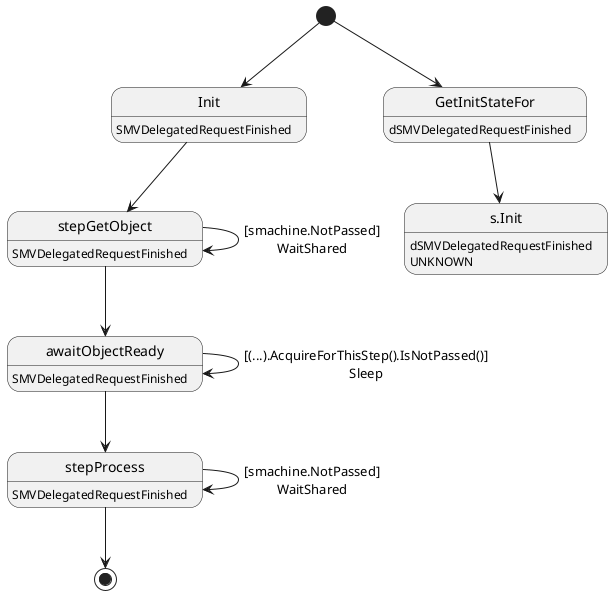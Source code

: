 @startuml
state "Init" as T01_S001
T01_S001 : SMVDelegatedRequestFinished
[*] --> T01_S001
T01_S001 --> T01_S002
state "awaitObjectReady" as T01_S003
T01_S003 : SMVDelegatedRequestFinished
T01_S003 -> T01_S003 : [(...).AcquireForThisStep().IsNotPassed()]\nSleep
T01_S003 --> T01_S004
state "stepGetObject" as T01_S002
T01_S002 : SMVDelegatedRequestFinished
T01_S002 -> T01_S002 : [smachine.NotPassed]\nWaitShared
T01_S002 --> T01_S003
state "stepProcess" as T01_S004
T01_S004 : SMVDelegatedRequestFinished
T01_S004 -> T01_S004 : [smachine.NotPassed]\nWaitShared
T01_S004 -->[*]
state "GetInitStateFor" as T00_S001
T00_S001 : dSMVDelegatedRequestFinished
[*] --> T00_S001
state "s.Init" as T00_U001
T00_U001 : dSMVDelegatedRequestFinished
T00_U001 : UNKNOWN 
T00_S001 --> T00_U001
@enduml
